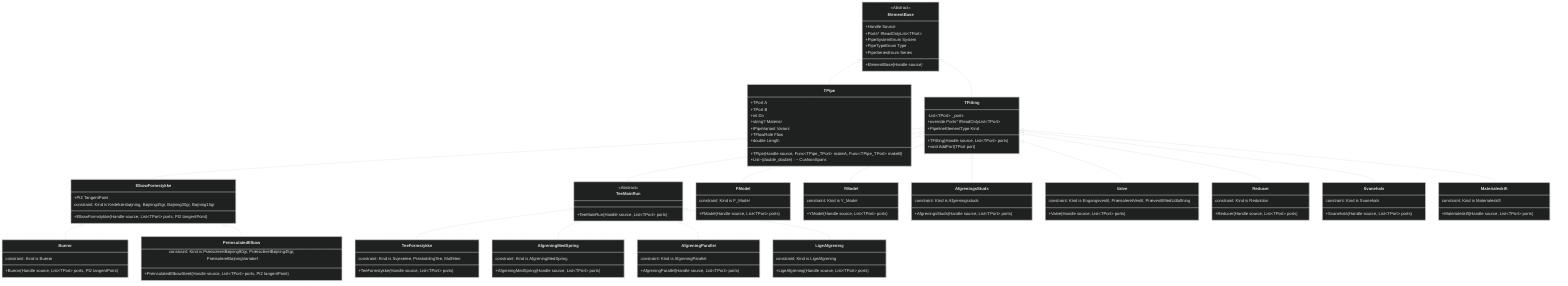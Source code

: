 %%{init: {'theme':'dark'}}%%
classDiagram
direction TB

class ElementBase {
  <<Abstract>>
  +ElementBase(Handle source)
  +Handle Source
  +Ports* IReadOnlyList~TPort~
  +PipeSystemEnum System
  +PipeTypeEnum Type
  +PipeSeriesEnum Series
}

class TPipe {
  +TPipe(Handle source, Func~TPipe_TPort~ makeA, Func~TPipe_TPort~ makeB)
  +TPort A
  +TPort B
  +int Dn
  +string? Material
  +IPipeVariant Variant
  +TFlowRole Flow
  +double Length
  +List~(double_double)~ CushionSpans 
}

ElementBase <|-- TPipe

class TFitting {
  -List~TPort~ _ports
  +TFitting(Handle source, List~TPort~ ports)
  +override Ports* IReadOnlyList~TPort~
  +PipelineElementType Kind
  +void AddPort(TPort port)
}

ElementBase <|-- TFitting

class ElbowFormstykke {
  +Pt2 TangentPoint
  +ElbowFormstykke(Handle source, List~TPort~ ports, Pt2 tangentPoint)
  constraint: Kind is Kedelrørsbøjning, Bøjning45gr, Bøjning30gr, Bøjning15gr
}

TFitting <|-- ElbowFormstykke

class Bueror {
  +Bueror(Handle source, List~TPort~ ports, Pt2 tangentPoint)
  constraint: Kind is Buerør
}

ElbowFormstykke <|-- Bueror

class PreinsulatedElbow {
  +PreinsulatedElbowSteel(Handle source, List~TPort~ ports, Pt2 tangentPoint)
  constraint: Kind is PræisoleretBøjning90gr, PræisoleretBøjning45gr, PræisoleretBøjningVariabel
}

ElbowFormstykke <|-- PreinsulatedElbow

class TeeMainRun {
  <<Abstract>>
  +TeeMainRun(Handle source, List~TPort~ ports)  
}

TFitting <|-- TeeMainRun

class TeeFormstykke {
  +TeeFormstykke(Handle source, List~TPort~ ports)
  constraint: Kind is Svjesetee, PreskoblingTee, Muffetee
}

TeeMainRun <|-- TeeFormstykke

class AfgreningMedSpring {
  +AfgreningMedSpring(Handle source, List~TPort~ ports)
  constraint: Kind is AfgreningMedSpring
}

TeeMainRun <|-- AfgreningMedSpring

class AfgreningParallel {
  +AfgreningParallel(Handle source, List~TPort~ ports)
  constraint: Kind is AfgreningParallel
}

TeeMainRun <|-- AfgreningParallel

class LigeAfgrening {
  +LigeAfgrening(Handle source, List~TPort~ ports)
  constraint: Kind is LigeAfgrening
}

TeeMainRun <|-- LigeAfgrening

class FModel {
  +FModel(Handle source, List~TPort~ ports)
  constraint: Kind is F_Model
}

TFitting <|-- FModel

class YModel {
  +YModel(Handle source, List~TPort~ ports)
  constraint: Kind is Y_Model
}

TFitting <|-- YModel

class AfgreningsStuds {
  +AfgreningsStuds(Handle source, List~TPort~ ports)
  constraint: Kind is Afgreningsstuds
}

TFitting <|-- AfgreningsStuds

class Valve {
  +Valve(Handle source, List~TPort~ ports)
  constraint: Kind is Engangsventil, PræisoleretVentil, PræventilMedUdluftning
}

TFitting <|-- Valve

class Reducer {
  +Reducer(Handle source, List~TPort~ ports)
  constraint: Kind is Reduktion
}

TFitting <|-- Reducer

class Svanehals {
  +Svanehals(Handle source, List~TPort~ ports)
  constraint: Kind is Svanehals
}

TFitting <|-- Svanehals

class Materialeskift {
  +Materialeskift(Handle source, List~TPort~ ports)
  constraint: Kind is Materialeskift
}

TFitting <|-- Materialeskift